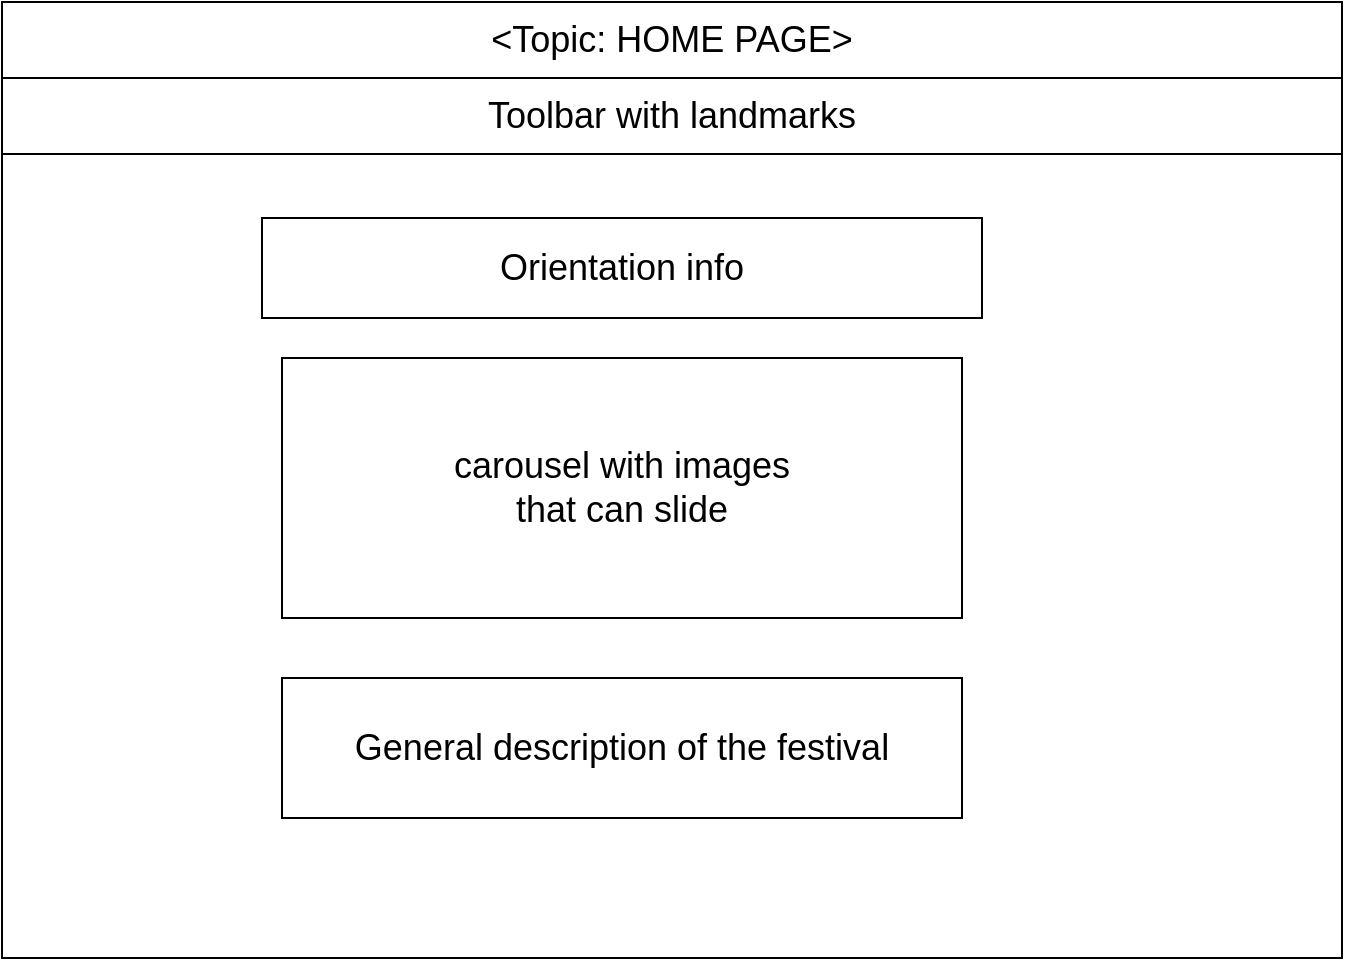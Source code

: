 <mxfile version="10.9.5" type="device"><diagram id="qokz1VBqoCiI0jkoR1iL" name="Page-1"><mxGraphModel dx="864" dy="503" grid="1" gridSize="10" guides="1" tooltips="1" connect="1" arrows="1" fold="1" page="1" pageScale="1" pageWidth="827" pageHeight="1169" math="0" shadow="0"><root><mxCell id="0"/><mxCell id="1" parent="0"/><mxCell id="eXzMivfYzH1ZaRTWCPi--1" value="" style="rounded=0;whiteSpace=wrap;html=1;" parent="1" vertex="1"><mxGeometry x="10" y="42" width="670" height="478" as="geometry"/></mxCell><mxCell id="eXzMivfYzH1ZaRTWCPi--3" value="&lt;span style=&quot;font-size: 18px;&quot;&gt;Toolbar with landmarks&lt;/span&gt;" style="rounded=0;whiteSpace=wrap;html=1;fontSize=18;" parent="1" vertex="1"><mxGeometry x="10" y="80" width="670" height="38" as="geometry"/></mxCell><mxCell id="eXzMivfYzH1ZaRTWCPi--7" value="&lt;font style=&quot;font-size: 18px;&quot;&gt;Orientation info&lt;/font&gt;" style="text;html=1;strokeColor=#000000;fillColor=none;align=center;verticalAlign=middle;whiteSpace=wrap;rounded=0;fontSize=18;" parent="1" vertex="1"><mxGeometry x="140" y="150" width="360" height="50" as="geometry"/></mxCell><mxCell id="eXzMivfYzH1ZaRTWCPi--10" value="carousel with images &lt;br&gt;that can slide" style="text;html=1;strokeColor=#000000;fillColor=none;align=center;verticalAlign=middle;whiteSpace=wrap;rounded=0;fontSize=18;" parent="1" vertex="1"><mxGeometry x="150" y="220" width="340" height="130" as="geometry"/></mxCell><mxCell id="VTC8MYAFlPc6sJ_f3Vid-3" value="General description of the festival" style="text;html=1;strokeColor=#000000;fillColor=none;align=center;verticalAlign=middle;whiteSpace=wrap;rounded=0;fontSize=18;" parent="1" vertex="1"><mxGeometry x="150" y="380" width="340" height="70" as="geometry"/></mxCell><mxCell id="67WQq8g5GxD8j6Klwp-M-1" value="&amp;lt;Topic: HOME PAGE&amp;gt;" style="rounded=0;whiteSpace=wrap;html=1;fontSize=18;" parent="1" vertex="1"><mxGeometry x="10" y="42" width="670" height="38" as="geometry"/></mxCell></root></mxGraphModel></diagram></mxfile>